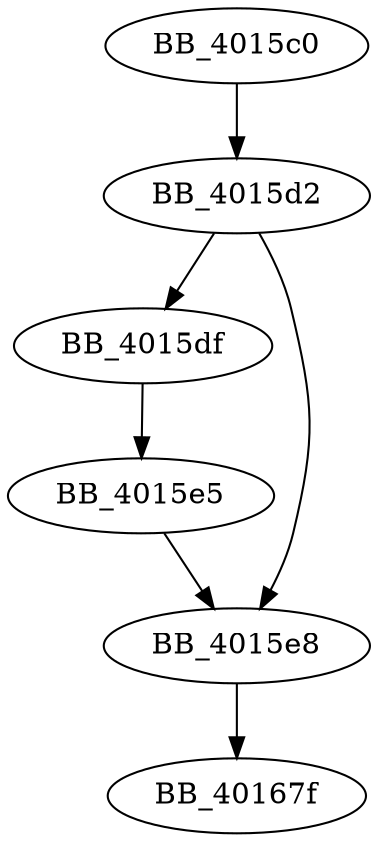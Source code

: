 DiGraph sub_4015C0{
BB_4015c0->BB_4015d2
BB_4015d2->BB_4015df
BB_4015d2->BB_4015e8
BB_4015df->BB_4015e5
BB_4015e5->BB_4015e8
BB_4015e8->BB_40167f
}
